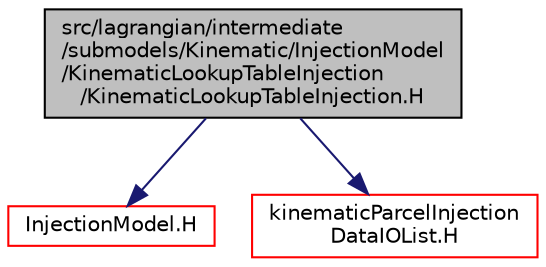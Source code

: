 digraph "src/lagrangian/intermediate/submodels/Kinematic/InjectionModel/KinematicLookupTableInjection/KinematicLookupTableInjection.H"
{
  bgcolor="transparent";
  edge [fontname="Helvetica",fontsize="10",labelfontname="Helvetica",labelfontsize="10"];
  node [fontname="Helvetica",fontsize="10",shape=record];
  Node0 [label="src/lagrangian/intermediate\l/submodels/Kinematic/InjectionModel\l/KinematicLookupTableInjection\l/KinematicLookupTableInjection.H",height=0.2,width=0.4,color="black", fillcolor="grey75", style="filled", fontcolor="black"];
  Node0 -> Node1 [color="midnightblue",fontsize="10",style="solid",fontname="Helvetica"];
  Node1 [label="InjectionModel.H",height=0.2,width=0.4,color="red",URL="$a06416.html"];
  Node0 -> Node183 [color="midnightblue",fontsize="10",style="solid",fontname="Helvetica"];
  Node183 [label="kinematicParcelInjection\lDataIOList.H",height=0.2,width=0.4,color="red",URL="$a06452.html"];
}

